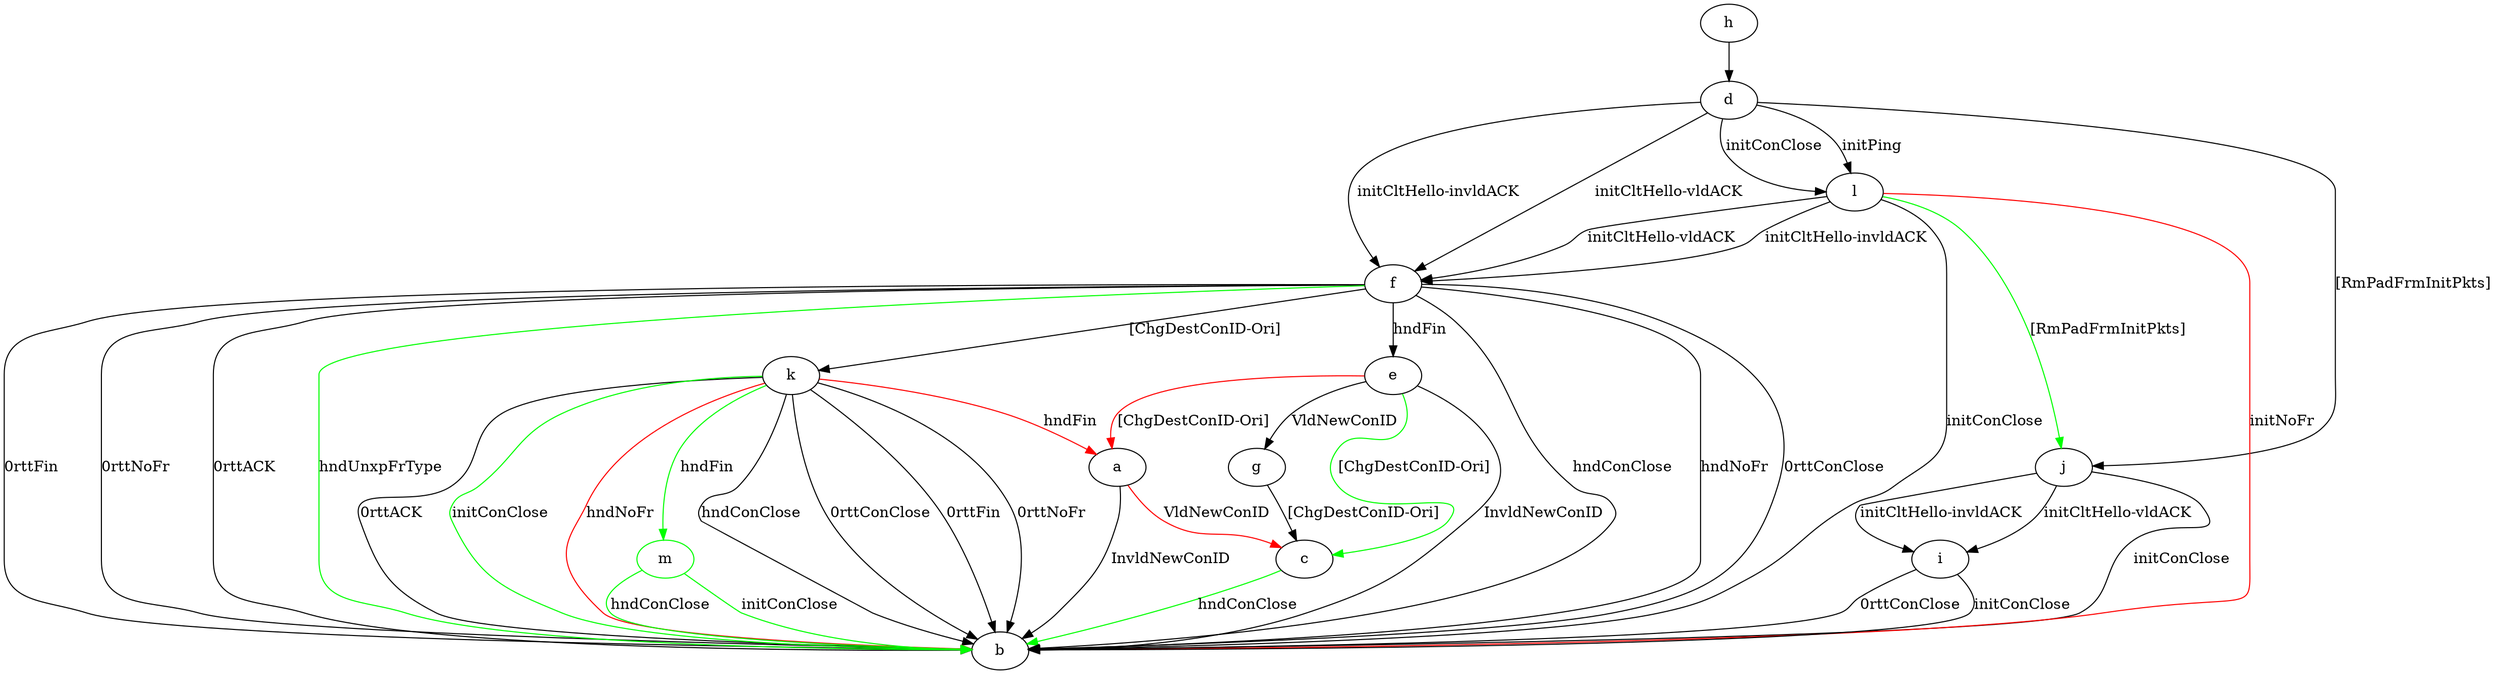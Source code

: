 digraph "" {
	a -> b	[key=0,
		label="InvldNewConID "];
	a -> c	[key=0,
		color=red,
		label="VldNewConID "];
	c -> b	[key=0,
		color=green,
		label="hndConClose "];
	d -> f	[key=0,
		label="initCltHello-vldACK "];
	d -> f	[key=1,
		label="initCltHello-invldACK "];
	d -> j	[key=0,
		label="[RmPadFrmInitPkts] "];
	d -> l	[key=0,
		label="initPing "];
	d -> l	[key=1,
		label="initConClose "];
	e -> a	[key=0,
		color=red,
		label="[ChgDestConID-Ori] "];
	e -> b	[key=0,
		label="InvldNewConID "];
	e -> c	[key=0,
		color=green,
		label="[ChgDestConID-Ori] "];
	e -> g	[key=0,
		label="VldNewConID "];
	f -> b	[key=0,
		label="hndConClose "];
	f -> b	[key=1,
		label="hndNoFr "];
	f -> b	[key=2,
		label="0rttConClose "];
	f -> b	[key=3,
		label="0rttFin "];
	f -> b	[key=4,
		label="0rttNoFr "];
	f -> b	[key=5,
		label="0rttACK "];
	f -> b	[key=6,
		color=green,
		label="hndUnxpFrType "];
	f -> e	[key=0,
		label="hndFin "];
	f -> k	[key=0,
		label="[ChgDestConID-Ori] "];
	g -> c	[key=0,
		label="[ChgDestConID-Ori] "];
	h -> d	[key=0];
	i -> b	[key=0,
		label="initConClose "];
	i -> b	[key=1,
		label="0rttConClose "];
	j -> b	[key=0,
		label="initConClose "];
	j -> i	[key=0,
		label="initCltHello-vldACK "];
	j -> i	[key=1,
		label="initCltHello-invldACK "];
	k -> a	[key=0,
		color=red,
		label="hndFin "];
	k -> b	[key=0,
		label="hndConClose "];
	k -> b	[key=1,
		label="0rttConClose "];
	k -> b	[key=2,
		label="0rttFin "];
	k -> b	[key=3,
		label="0rttNoFr "];
	k -> b	[key=4,
		label="0rttACK "];
	k -> b	[key=5,
		color=green,
		label="initConClose "];
	k -> b	[key=6,
		color=red,
		label="hndNoFr "];
	m	[color=green];
	k -> m	[key=0,
		color=green,
		label="hndFin "];
	l -> b	[key=0,
		label="initConClose "];
	l -> b	[key=1,
		color=red,
		label="initNoFr "];
	l -> f	[key=0,
		label="initCltHello-vldACK "];
	l -> f	[key=1,
		label="initCltHello-invldACK "];
	l -> j	[key=0,
		color=green,
		label="[RmPadFrmInitPkts] "];
	m -> b	[key=0,
		color=green,
		label="initConClose "];
	m -> b	[key=1,
		color=green,
		label="hndConClose "];
}
